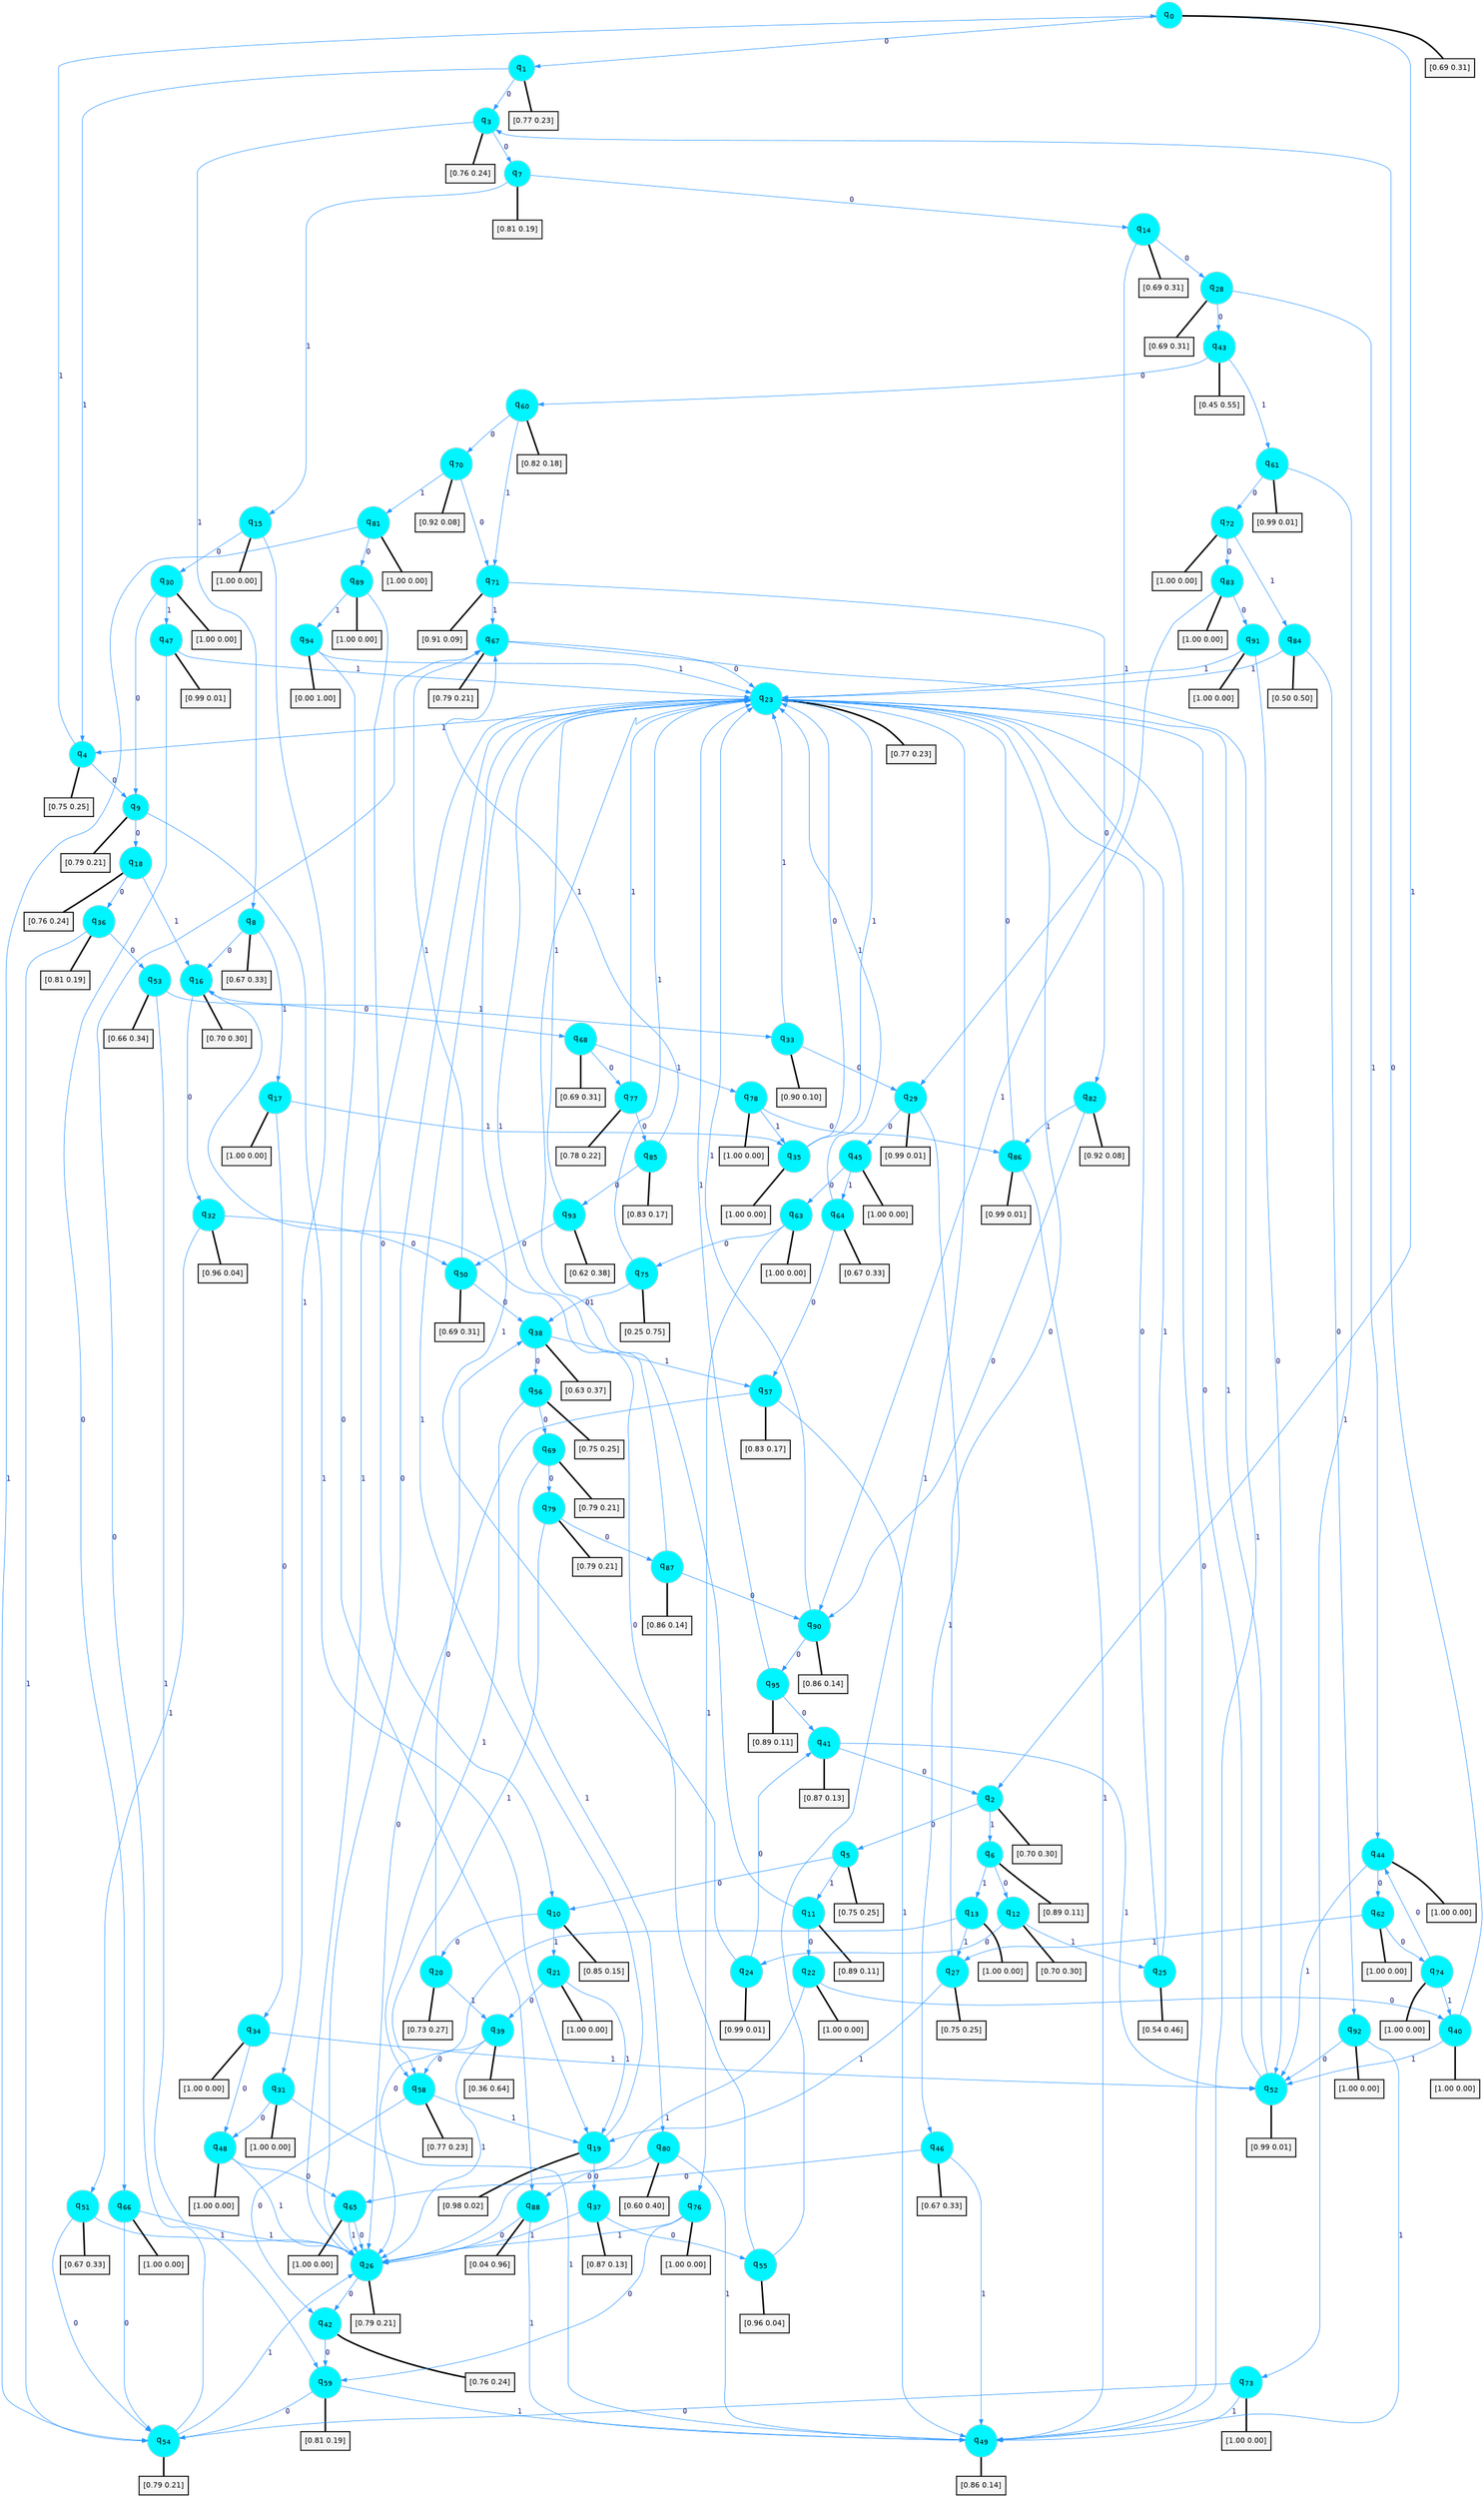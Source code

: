 digraph G {
graph [
bgcolor=transparent, dpi=300, rankdir=TD, size="40,25"];
node [
color=gray, fillcolor=turquoise1, fontcolor=black, fontname=Helvetica, fontsize=16, fontweight=bold, shape=circle, style=filled];
edge [
arrowsize=1, color=dodgerblue1, fontcolor=midnightblue, fontname=courier, fontweight=bold, penwidth=1, style=solid, weight=20];
0[label=<q<SUB>0</SUB>>];
1[label=<q<SUB>1</SUB>>];
2[label=<q<SUB>2</SUB>>];
3[label=<q<SUB>3</SUB>>];
4[label=<q<SUB>4</SUB>>];
5[label=<q<SUB>5</SUB>>];
6[label=<q<SUB>6</SUB>>];
7[label=<q<SUB>7</SUB>>];
8[label=<q<SUB>8</SUB>>];
9[label=<q<SUB>9</SUB>>];
10[label=<q<SUB>10</SUB>>];
11[label=<q<SUB>11</SUB>>];
12[label=<q<SUB>12</SUB>>];
13[label=<q<SUB>13</SUB>>];
14[label=<q<SUB>14</SUB>>];
15[label=<q<SUB>15</SUB>>];
16[label=<q<SUB>16</SUB>>];
17[label=<q<SUB>17</SUB>>];
18[label=<q<SUB>18</SUB>>];
19[label=<q<SUB>19</SUB>>];
20[label=<q<SUB>20</SUB>>];
21[label=<q<SUB>21</SUB>>];
22[label=<q<SUB>22</SUB>>];
23[label=<q<SUB>23</SUB>>];
24[label=<q<SUB>24</SUB>>];
25[label=<q<SUB>25</SUB>>];
26[label=<q<SUB>26</SUB>>];
27[label=<q<SUB>27</SUB>>];
28[label=<q<SUB>28</SUB>>];
29[label=<q<SUB>29</SUB>>];
30[label=<q<SUB>30</SUB>>];
31[label=<q<SUB>31</SUB>>];
32[label=<q<SUB>32</SUB>>];
33[label=<q<SUB>33</SUB>>];
34[label=<q<SUB>34</SUB>>];
35[label=<q<SUB>35</SUB>>];
36[label=<q<SUB>36</SUB>>];
37[label=<q<SUB>37</SUB>>];
38[label=<q<SUB>38</SUB>>];
39[label=<q<SUB>39</SUB>>];
40[label=<q<SUB>40</SUB>>];
41[label=<q<SUB>41</SUB>>];
42[label=<q<SUB>42</SUB>>];
43[label=<q<SUB>43</SUB>>];
44[label=<q<SUB>44</SUB>>];
45[label=<q<SUB>45</SUB>>];
46[label=<q<SUB>46</SUB>>];
47[label=<q<SUB>47</SUB>>];
48[label=<q<SUB>48</SUB>>];
49[label=<q<SUB>49</SUB>>];
50[label=<q<SUB>50</SUB>>];
51[label=<q<SUB>51</SUB>>];
52[label=<q<SUB>52</SUB>>];
53[label=<q<SUB>53</SUB>>];
54[label=<q<SUB>54</SUB>>];
55[label=<q<SUB>55</SUB>>];
56[label=<q<SUB>56</SUB>>];
57[label=<q<SUB>57</SUB>>];
58[label=<q<SUB>58</SUB>>];
59[label=<q<SUB>59</SUB>>];
60[label=<q<SUB>60</SUB>>];
61[label=<q<SUB>61</SUB>>];
62[label=<q<SUB>62</SUB>>];
63[label=<q<SUB>63</SUB>>];
64[label=<q<SUB>64</SUB>>];
65[label=<q<SUB>65</SUB>>];
66[label=<q<SUB>66</SUB>>];
67[label=<q<SUB>67</SUB>>];
68[label=<q<SUB>68</SUB>>];
69[label=<q<SUB>69</SUB>>];
70[label=<q<SUB>70</SUB>>];
71[label=<q<SUB>71</SUB>>];
72[label=<q<SUB>72</SUB>>];
73[label=<q<SUB>73</SUB>>];
74[label=<q<SUB>74</SUB>>];
75[label=<q<SUB>75</SUB>>];
76[label=<q<SUB>76</SUB>>];
77[label=<q<SUB>77</SUB>>];
78[label=<q<SUB>78</SUB>>];
79[label=<q<SUB>79</SUB>>];
80[label=<q<SUB>80</SUB>>];
81[label=<q<SUB>81</SUB>>];
82[label=<q<SUB>82</SUB>>];
83[label=<q<SUB>83</SUB>>];
84[label=<q<SUB>84</SUB>>];
85[label=<q<SUB>85</SUB>>];
86[label=<q<SUB>86</SUB>>];
87[label=<q<SUB>87</SUB>>];
88[label=<q<SUB>88</SUB>>];
89[label=<q<SUB>89</SUB>>];
90[label=<q<SUB>90</SUB>>];
91[label=<q<SUB>91</SUB>>];
92[label=<q<SUB>92</SUB>>];
93[label=<q<SUB>93</SUB>>];
94[label=<q<SUB>94</SUB>>];
95[label=<q<SUB>95</SUB>>];
96[label="[0.69 0.31]", shape=box,fontcolor=black, fontname=Helvetica, fontsize=14, penwidth=2, fillcolor=whitesmoke,color=black];
97[label="[0.77 0.23]", shape=box,fontcolor=black, fontname=Helvetica, fontsize=14, penwidth=2, fillcolor=whitesmoke,color=black];
98[label="[0.70 0.30]", shape=box,fontcolor=black, fontname=Helvetica, fontsize=14, penwidth=2, fillcolor=whitesmoke,color=black];
99[label="[0.76 0.24]", shape=box,fontcolor=black, fontname=Helvetica, fontsize=14, penwidth=2, fillcolor=whitesmoke,color=black];
100[label="[0.75 0.25]", shape=box,fontcolor=black, fontname=Helvetica, fontsize=14, penwidth=2, fillcolor=whitesmoke,color=black];
101[label="[0.75 0.25]", shape=box,fontcolor=black, fontname=Helvetica, fontsize=14, penwidth=2, fillcolor=whitesmoke,color=black];
102[label="[0.89 0.11]", shape=box,fontcolor=black, fontname=Helvetica, fontsize=14, penwidth=2, fillcolor=whitesmoke,color=black];
103[label="[0.81 0.19]", shape=box,fontcolor=black, fontname=Helvetica, fontsize=14, penwidth=2, fillcolor=whitesmoke,color=black];
104[label="[0.67 0.33]", shape=box,fontcolor=black, fontname=Helvetica, fontsize=14, penwidth=2, fillcolor=whitesmoke,color=black];
105[label="[0.79 0.21]", shape=box,fontcolor=black, fontname=Helvetica, fontsize=14, penwidth=2, fillcolor=whitesmoke,color=black];
106[label="[0.85 0.15]", shape=box,fontcolor=black, fontname=Helvetica, fontsize=14, penwidth=2, fillcolor=whitesmoke,color=black];
107[label="[0.89 0.11]", shape=box,fontcolor=black, fontname=Helvetica, fontsize=14, penwidth=2, fillcolor=whitesmoke,color=black];
108[label="[0.70 0.30]", shape=box,fontcolor=black, fontname=Helvetica, fontsize=14, penwidth=2, fillcolor=whitesmoke,color=black];
109[label="[1.00 0.00]", shape=box,fontcolor=black, fontname=Helvetica, fontsize=14, penwidth=2, fillcolor=whitesmoke,color=black];
110[label="[0.69 0.31]", shape=box,fontcolor=black, fontname=Helvetica, fontsize=14, penwidth=2, fillcolor=whitesmoke,color=black];
111[label="[1.00 0.00]", shape=box,fontcolor=black, fontname=Helvetica, fontsize=14, penwidth=2, fillcolor=whitesmoke,color=black];
112[label="[0.70 0.30]", shape=box,fontcolor=black, fontname=Helvetica, fontsize=14, penwidth=2, fillcolor=whitesmoke,color=black];
113[label="[1.00 0.00]", shape=box,fontcolor=black, fontname=Helvetica, fontsize=14, penwidth=2, fillcolor=whitesmoke,color=black];
114[label="[0.76 0.24]", shape=box,fontcolor=black, fontname=Helvetica, fontsize=14, penwidth=2, fillcolor=whitesmoke,color=black];
115[label="[0.98 0.02]", shape=box,fontcolor=black, fontname=Helvetica, fontsize=14, penwidth=2, fillcolor=whitesmoke,color=black];
116[label="[0.73 0.27]", shape=box,fontcolor=black, fontname=Helvetica, fontsize=14, penwidth=2, fillcolor=whitesmoke,color=black];
117[label="[1.00 0.00]", shape=box,fontcolor=black, fontname=Helvetica, fontsize=14, penwidth=2, fillcolor=whitesmoke,color=black];
118[label="[1.00 0.00]", shape=box,fontcolor=black, fontname=Helvetica, fontsize=14, penwidth=2, fillcolor=whitesmoke,color=black];
119[label="[0.77 0.23]", shape=box,fontcolor=black, fontname=Helvetica, fontsize=14, penwidth=2, fillcolor=whitesmoke,color=black];
120[label="[0.99 0.01]", shape=box,fontcolor=black, fontname=Helvetica, fontsize=14, penwidth=2, fillcolor=whitesmoke,color=black];
121[label="[0.54 0.46]", shape=box,fontcolor=black, fontname=Helvetica, fontsize=14, penwidth=2, fillcolor=whitesmoke,color=black];
122[label="[0.79 0.21]", shape=box,fontcolor=black, fontname=Helvetica, fontsize=14, penwidth=2, fillcolor=whitesmoke,color=black];
123[label="[0.75 0.25]", shape=box,fontcolor=black, fontname=Helvetica, fontsize=14, penwidth=2, fillcolor=whitesmoke,color=black];
124[label="[0.69 0.31]", shape=box,fontcolor=black, fontname=Helvetica, fontsize=14, penwidth=2, fillcolor=whitesmoke,color=black];
125[label="[0.99 0.01]", shape=box,fontcolor=black, fontname=Helvetica, fontsize=14, penwidth=2, fillcolor=whitesmoke,color=black];
126[label="[1.00 0.00]", shape=box,fontcolor=black, fontname=Helvetica, fontsize=14, penwidth=2, fillcolor=whitesmoke,color=black];
127[label="[1.00 0.00]", shape=box,fontcolor=black, fontname=Helvetica, fontsize=14, penwidth=2, fillcolor=whitesmoke,color=black];
128[label="[0.96 0.04]", shape=box,fontcolor=black, fontname=Helvetica, fontsize=14, penwidth=2, fillcolor=whitesmoke,color=black];
129[label="[0.90 0.10]", shape=box,fontcolor=black, fontname=Helvetica, fontsize=14, penwidth=2, fillcolor=whitesmoke,color=black];
130[label="[1.00 0.00]", shape=box,fontcolor=black, fontname=Helvetica, fontsize=14, penwidth=2, fillcolor=whitesmoke,color=black];
131[label="[1.00 0.00]", shape=box,fontcolor=black, fontname=Helvetica, fontsize=14, penwidth=2, fillcolor=whitesmoke,color=black];
132[label="[0.81 0.19]", shape=box,fontcolor=black, fontname=Helvetica, fontsize=14, penwidth=2, fillcolor=whitesmoke,color=black];
133[label="[0.87 0.13]", shape=box,fontcolor=black, fontname=Helvetica, fontsize=14, penwidth=2, fillcolor=whitesmoke,color=black];
134[label="[0.63 0.37]", shape=box,fontcolor=black, fontname=Helvetica, fontsize=14, penwidth=2, fillcolor=whitesmoke,color=black];
135[label="[0.36 0.64]", shape=box,fontcolor=black, fontname=Helvetica, fontsize=14, penwidth=2, fillcolor=whitesmoke,color=black];
136[label="[1.00 0.00]", shape=box,fontcolor=black, fontname=Helvetica, fontsize=14, penwidth=2, fillcolor=whitesmoke,color=black];
137[label="[0.87 0.13]", shape=box,fontcolor=black, fontname=Helvetica, fontsize=14, penwidth=2, fillcolor=whitesmoke,color=black];
138[label="[0.76 0.24]", shape=box,fontcolor=black, fontname=Helvetica, fontsize=14, penwidth=2, fillcolor=whitesmoke,color=black];
139[label="[0.45 0.55]", shape=box,fontcolor=black, fontname=Helvetica, fontsize=14, penwidth=2, fillcolor=whitesmoke,color=black];
140[label="[1.00 0.00]", shape=box,fontcolor=black, fontname=Helvetica, fontsize=14, penwidth=2, fillcolor=whitesmoke,color=black];
141[label="[1.00 0.00]", shape=box,fontcolor=black, fontname=Helvetica, fontsize=14, penwidth=2, fillcolor=whitesmoke,color=black];
142[label="[0.67 0.33]", shape=box,fontcolor=black, fontname=Helvetica, fontsize=14, penwidth=2, fillcolor=whitesmoke,color=black];
143[label="[0.99 0.01]", shape=box,fontcolor=black, fontname=Helvetica, fontsize=14, penwidth=2, fillcolor=whitesmoke,color=black];
144[label="[1.00 0.00]", shape=box,fontcolor=black, fontname=Helvetica, fontsize=14, penwidth=2, fillcolor=whitesmoke,color=black];
145[label="[0.86 0.14]", shape=box,fontcolor=black, fontname=Helvetica, fontsize=14, penwidth=2, fillcolor=whitesmoke,color=black];
146[label="[0.69 0.31]", shape=box,fontcolor=black, fontname=Helvetica, fontsize=14, penwidth=2, fillcolor=whitesmoke,color=black];
147[label="[0.67 0.33]", shape=box,fontcolor=black, fontname=Helvetica, fontsize=14, penwidth=2, fillcolor=whitesmoke,color=black];
148[label="[0.99 0.01]", shape=box,fontcolor=black, fontname=Helvetica, fontsize=14, penwidth=2, fillcolor=whitesmoke,color=black];
149[label="[0.66 0.34]", shape=box,fontcolor=black, fontname=Helvetica, fontsize=14, penwidth=2, fillcolor=whitesmoke,color=black];
150[label="[0.79 0.21]", shape=box,fontcolor=black, fontname=Helvetica, fontsize=14, penwidth=2, fillcolor=whitesmoke,color=black];
151[label="[0.96 0.04]", shape=box,fontcolor=black, fontname=Helvetica, fontsize=14, penwidth=2, fillcolor=whitesmoke,color=black];
152[label="[0.75 0.25]", shape=box,fontcolor=black, fontname=Helvetica, fontsize=14, penwidth=2, fillcolor=whitesmoke,color=black];
153[label="[0.83 0.17]", shape=box,fontcolor=black, fontname=Helvetica, fontsize=14, penwidth=2, fillcolor=whitesmoke,color=black];
154[label="[0.77 0.23]", shape=box,fontcolor=black, fontname=Helvetica, fontsize=14, penwidth=2, fillcolor=whitesmoke,color=black];
155[label="[0.81 0.19]", shape=box,fontcolor=black, fontname=Helvetica, fontsize=14, penwidth=2, fillcolor=whitesmoke,color=black];
156[label="[0.82 0.18]", shape=box,fontcolor=black, fontname=Helvetica, fontsize=14, penwidth=2, fillcolor=whitesmoke,color=black];
157[label="[0.99 0.01]", shape=box,fontcolor=black, fontname=Helvetica, fontsize=14, penwidth=2, fillcolor=whitesmoke,color=black];
158[label="[1.00 0.00]", shape=box,fontcolor=black, fontname=Helvetica, fontsize=14, penwidth=2, fillcolor=whitesmoke,color=black];
159[label="[1.00 0.00]", shape=box,fontcolor=black, fontname=Helvetica, fontsize=14, penwidth=2, fillcolor=whitesmoke,color=black];
160[label="[0.67 0.33]", shape=box,fontcolor=black, fontname=Helvetica, fontsize=14, penwidth=2, fillcolor=whitesmoke,color=black];
161[label="[1.00 0.00]", shape=box,fontcolor=black, fontname=Helvetica, fontsize=14, penwidth=2, fillcolor=whitesmoke,color=black];
162[label="[1.00 0.00]", shape=box,fontcolor=black, fontname=Helvetica, fontsize=14, penwidth=2, fillcolor=whitesmoke,color=black];
163[label="[0.79 0.21]", shape=box,fontcolor=black, fontname=Helvetica, fontsize=14, penwidth=2, fillcolor=whitesmoke,color=black];
164[label="[0.69 0.31]", shape=box,fontcolor=black, fontname=Helvetica, fontsize=14, penwidth=2, fillcolor=whitesmoke,color=black];
165[label="[0.79 0.21]", shape=box,fontcolor=black, fontname=Helvetica, fontsize=14, penwidth=2, fillcolor=whitesmoke,color=black];
166[label="[0.92 0.08]", shape=box,fontcolor=black, fontname=Helvetica, fontsize=14, penwidth=2, fillcolor=whitesmoke,color=black];
167[label="[0.91 0.09]", shape=box,fontcolor=black, fontname=Helvetica, fontsize=14, penwidth=2, fillcolor=whitesmoke,color=black];
168[label="[1.00 0.00]", shape=box,fontcolor=black, fontname=Helvetica, fontsize=14, penwidth=2, fillcolor=whitesmoke,color=black];
169[label="[1.00 0.00]", shape=box,fontcolor=black, fontname=Helvetica, fontsize=14, penwidth=2, fillcolor=whitesmoke,color=black];
170[label="[1.00 0.00]", shape=box,fontcolor=black, fontname=Helvetica, fontsize=14, penwidth=2, fillcolor=whitesmoke,color=black];
171[label="[0.25 0.75]", shape=box,fontcolor=black, fontname=Helvetica, fontsize=14, penwidth=2, fillcolor=whitesmoke,color=black];
172[label="[1.00 0.00]", shape=box,fontcolor=black, fontname=Helvetica, fontsize=14, penwidth=2, fillcolor=whitesmoke,color=black];
173[label="[0.78 0.22]", shape=box,fontcolor=black, fontname=Helvetica, fontsize=14, penwidth=2, fillcolor=whitesmoke,color=black];
174[label="[1.00 0.00]", shape=box,fontcolor=black, fontname=Helvetica, fontsize=14, penwidth=2, fillcolor=whitesmoke,color=black];
175[label="[0.79 0.21]", shape=box,fontcolor=black, fontname=Helvetica, fontsize=14, penwidth=2, fillcolor=whitesmoke,color=black];
176[label="[0.60 0.40]", shape=box,fontcolor=black, fontname=Helvetica, fontsize=14, penwidth=2, fillcolor=whitesmoke,color=black];
177[label="[1.00 0.00]", shape=box,fontcolor=black, fontname=Helvetica, fontsize=14, penwidth=2, fillcolor=whitesmoke,color=black];
178[label="[0.92 0.08]", shape=box,fontcolor=black, fontname=Helvetica, fontsize=14, penwidth=2, fillcolor=whitesmoke,color=black];
179[label="[1.00 0.00]", shape=box,fontcolor=black, fontname=Helvetica, fontsize=14, penwidth=2, fillcolor=whitesmoke,color=black];
180[label="[0.50 0.50]", shape=box,fontcolor=black, fontname=Helvetica, fontsize=14, penwidth=2, fillcolor=whitesmoke,color=black];
181[label="[0.83 0.17]", shape=box,fontcolor=black, fontname=Helvetica, fontsize=14, penwidth=2, fillcolor=whitesmoke,color=black];
182[label="[0.99 0.01]", shape=box,fontcolor=black, fontname=Helvetica, fontsize=14, penwidth=2, fillcolor=whitesmoke,color=black];
183[label="[0.86 0.14]", shape=box,fontcolor=black, fontname=Helvetica, fontsize=14, penwidth=2, fillcolor=whitesmoke,color=black];
184[label="[0.04 0.96]", shape=box,fontcolor=black, fontname=Helvetica, fontsize=14, penwidth=2, fillcolor=whitesmoke,color=black];
185[label="[1.00 0.00]", shape=box,fontcolor=black, fontname=Helvetica, fontsize=14, penwidth=2, fillcolor=whitesmoke,color=black];
186[label="[0.86 0.14]", shape=box,fontcolor=black, fontname=Helvetica, fontsize=14, penwidth=2, fillcolor=whitesmoke,color=black];
187[label="[1.00 0.00]", shape=box,fontcolor=black, fontname=Helvetica, fontsize=14, penwidth=2, fillcolor=whitesmoke,color=black];
188[label="[1.00 0.00]", shape=box,fontcolor=black, fontname=Helvetica, fontsize=14, penwidth=2, fillcolor=whitesmoke,color=black];
189[label="[0.62 0.38]", shape=box,fontcolor=black, fontname=Helvetica, fontsize=14, penwidth=2, fillcolor=whitesmoke,color=black];
190[label="[0.00 1.00]", shape=box,fontcolor=black, fontname=Helvetica, fontsize=14, penwidth=2, fillcolor=whitesmoke,color=black];
191[label="[0.89 0.11]", shape=box,fontcolor=black, fontname=Helvetica, fontsize=14, penwidth=2, fillcolor=whitesmoke,color=black];
0->1 [label=0];
0->2 [label=1];
0->96 [arrowhead=none, penwidth=3,color=black];
1->3 [label=0];
1->4 [label=1];
1->97 [arrowhead=none, penwidth=3,color=black];
2->5 [label=0];
2->6 [label=1];
2->98 [arrowhead=none, penwidth=3,color=black];
3->7 [label=0];
3->8 [label=1];
3->99 [arrowhead=none, penwidth=3,color=black];
4->9 [label=0];
4->0 [label=1];
4->100 [arrowhead=none, penwidth=3,color=black];
5->10 [label=0];
5->11 [label=1];
5->101 [arrowhead=none, penwidth=3,color=black];
6->12 [label=0];
6->13 [label=1];
6->102 [arrowhead=none, penwidth=3,color=black];
7->14 [label=0];
7->15 [label=1];
7->103 [arrowhead=none, penwidth=3,color=black];
8->16 [label=0];
8->17 [label=1];
8->104 [arrowhead=none, penwidth=3,color=black];
9->18 [label=0];
9->19 [label=1];
9->105 [arrowhead=none, penwidth=3,color=black];
10->20 [label=0];
10->21 [label=1];
10->106 [arrowhead=none, penwidth=3,color=black];
11->22 [label=0];
11->23 [label=1];
11->107 [arrowhead=none, penwidth=3,color=black];
12->24 [label=0];
12->25 [label=1];
12->108 [arrowhead=none, penwidth=3,color=black];
13->26 [label=0];
13->27 [label=1];
13->109 [arrowhead=none, penwidth=3,color=black];
14->28 [label=0];
14->29 [label=1];
14->110 [arrowhead=none, penwidth=3,color=black];
15->30 [label=0];
15->31 [label=1];
15->111 [arrowhead=none, penwidth=3,color=black];
16->32 [label=0];
16->33 [label=1];
16->112 [arrowhead=none, penwidth=3,color=black];
17->34 [label=0];
17->35 [label=1];
17->113 [arrowhead=none, penwidth=3,color=black];
18->36 [label=0];
18->16 [label=1];
18->114 [arrowhead=none, penwidth=3,color=black];
19->37 [label=0];
19->23 [label=1];
19->115 [arrowhead=none, penwidth=3,color=black];
20->38 [label=0];
20->39 [label=1];
20->116 [arrowhead=none, penwidth=3,color=black];
21->39 [label=0];
21->19 [label=1];
21->117 [arrowhead=none, penwidth=3,color=black];
22->40 [label=0];
22->26 [label=1];
22->118 [arrowhead=none, penwidth=3,color=black];
23->26 [label=0];
23->4 [label=1];
23->119 [arrowhead=none, penwidth=3,color=black];
24->41 [label=0];
24->23 [label=1];
24->120 [arrowhead=none, penwidth=3,color=black];
25->23 [label=0];
25->23 [label=1];
25->121 [arrowhead=none, penwidth=3,color=black];
26->42 [label=0];
26->23 [label=1];
26->122 [arrowhead=none, penwidth=3,color=black];
27->23 [label=0];
27->19 [label=1];
27->123 [arrowhead=none, penwidth=3,color=black];
28->43 [label=0];
28->44 [label=1];
28->124 [arrowhead=none, penwidth=3,color=black];
29->45 [label=0];
29->46 [label=1];
29->125 [arrowhead=none, penwidth=3,color=black];
30->9 [label=0];
30->47 [label=1];
30->126 [arrowhead=none, penwidth=3,color=black];
31->48 [label=0];
31->49 [label=1];
31->127 [arrowhead=none, penwidth=3,color=black];
32->50 [label=0];
32->51 [label=1];
32->128 [arrowhead=none, penwidth=3,color=black];
33->29 [label=0];
33->23 [label=1];
33->129 [arrowhead=none, penwidth=3,color=black];
34->48 [label=0];
34->52 [label=1];
34->130 [arrowhead=none, penwidth=3,color=black];
35->23 [label=0];
35->23 [label=1];
35->131 [arrowhead=none, penwidth=3,color=black];
36->53 [label=0];
36->54 [label=1];
36->132 [arrowhead=none, penwidth=3,color=black];
37->55 [label=0];
37->26 [label=1];
37->133 [arrowhead=none, penwidth=3,color=black];
38->56 [label=0];
38->57 [label=1];
38->134 [arrowhead=none, penwidth=3,color=black];
39->58 [label=0];
39->26 [label=1];
39->135 [arrowhead=none, penwidth=3,color=black];
40->3 [label=0];
40->52 [label=1];
40->136 [arrowhead=none, penwidth=3,color=black];
41->2 [label=0];
41->52 [label=1];
41->137 [arrowhead=none, penwidth=3,color=black];
42->59 [label=0];
42->138 [arrowhead=none, penwidth=3,color=black];
43->60 [label=0];
43->61 [label=1];
43->139 [arrowhead=none, penwidth=3,color=black];
44->62 [label=0];
44->52 [label=1];
44->140 [arrowhead=none, penwidth=3,color=black];
45->63 [label=0];
45->64 [label=1];
45->141 [arrowhead=none, penwidth=3,color=black];
46->65 [label=0];
46->49 [label=1];
46->142 [arrowhead=none, penwidth=3,color=black];
47->66 [label=0];
47->23 [label=1];
47->143 [arrowhead=none, penwidth=3,color=black];
48->65 [label=0];
48->26 [label=1];
48->144 [arrowhead=none, penwidth=3,color=black];
49->23 [label=0];
49->145 [arrowhead=none, penwidth=3,color=black];
50->38 [label=0];
50->67 [label=1];
50->146 [arrowhead=none, penwidth=3,color=black];
51->54 [label=0];
51->26 [label=1];
51->147 [arrowhead=none, penwidth=3,color=black];
52->23 [label=0];
52->23 [label=1];
52->148 [arrowhead=none, penwidth=3,color=black];
53->68 [label=0];
53->59 [label=1];
53->149 [arrowhead=none, penwidth=3,color=black];
54->67 [label=0];
54->26 [label=1];
54->150 [arrowhead=none, penwidth=3,color=black];
55->16 [label=0];
55->23 [label=1];
55->151 [arrowhead=none, penwidth=3,color=black];
56->69 [label=0];
56->58 [label=1];
56->152 [arrowhead=none, penwidth=3,color=black];
57->26 [label=0];
57->49 [label=1];
57->153 [arrowhead=none, penwidth=3,color=black];
58->42 [label=0];
58->19 [label=1];
58->154 [arrowhead=none, penwidth=3,color=black];
59->54 [label=0];
59->49 [label=1];
59->155 [arrowhead=none, penwidth=3,color=black];
60->70 [label=0];
60->71 [label=1];
60->156 [arrowhead=none, penwidth=3,color=black];
61->72 [label=0];
61->73 [label=1];
61->157 [arrowhead=none, penwidth=3,color=black];
62->74 [label=0];
62->27 [label=1];
62->158 [arrowhead=none, penwidth=3,color=black];
63->75 [label=0];
63->76 [label=1];
63->159 [arrowhead=none, penwidth=3,color=black];
64->57 [label=0];
64->23 [label=1];
64->160 [arrowhead=none, penwidth=3,color=black];
65->26 [label=0];
65->26 [label=1];
65->161 [arrowhead=none, penwidth=3,color=black];
66->54 [label=0];
66->26 [label=1];
66->162 [arrowhead=none, penwidth=3,color=black];
67->23 [label=0];
67->49 [label=1];
67->163 [arrowhead=none, penwidth=3,color=black];
68->77 [label=0];
68->78 [label=1];
68->164 [arrowhead=none, penwidth=3,color=black];
69->79 [label=0];
69->80 [label=1];
69->165 [arrowhead=none, penwidth=3,color=black];
70->71 [label=0];
70->81 [label=1];
70->166 [arrowhead=none, penwidth=3,color=black];
71->82 [label=0];
71->67 [label=1];
71->167 [arrowhead=none, penwidth=3,color=black];
72->83 [label=0];
72->84 [label=1];
72->168 [arrowhead=none, penwidth=3,color=black];
73->54 [label=0];
73->49 [label=1];
73->169 [arrowhead=none, penwidth=3,color=black];
74->44 [label=0];
74->40 [label=1];
74->170 [arrowhead=none, penwidth=3,color=black];
75->38 [label=0];
75->23 [label=1];
75->171 [arrowhead=none, penwidth=3,color=black];
76->59 [label=0];
76->26 [label=1];
76->172 [arrowhead=none, penwidth=3,color=black];
77->85 [label=0];
77->23 [label=1];
77->173 [arrowhead=none, penwidth=3,color=black];
78->86 [label=0];
78->35 [label=1];
78->174 [arrowhead=none, penwidth=3,color=black];
79->87 [label=0];
79->58 [label=1];
79->175 [arrowhead=none, penwidth=3,color=black];
80->88 [label=0];
80->49 [label=1];
80->176 [arrowhead=none, penwidth=3,color=black];
81->89 [label=0];
81->54 [label=1];
81->177 [arrowhead=none, penwidth=3,color=black];
82->90 [label=0];
82->86 [label=1];
82->178 [arrowhead=none, penwidth=3,color=black];
83->91 [label=0];
83->90 [label=1];
83->179 [arrowhead=none, penwidth=3,color=black];
84->92 [label=0];
84->23 [label=1];
84->180 [arrowhead=none, penwidth=3,color=black];
85->93 [label=0];
85->67 [label=1];
85->181 [arrowhead=none, penwidth=3,color=black];
86->23 [label=0];
86->49 [label=1];
86->182 [arrowhead=none, penwidth=3,color=black];
87->90 [label=0];
87->23 [label=1];
87->183 [arrowhead=none, penwidth=3,color=black];
88->26 [label=0];
88->49 [label=1];
88->184 [arrowhead=none, penwidth=3,color=black];
89->10 [label=0];
89->94 [label=1];
89->185 [arrowhead=none, penwidth=3,color=black];
90->95 [label=0];
90->23 [label=1];
90->186 [arrowhead=none, penwidth=3,color=black];
91->52 [label=0];
91->23 [label=1];
91->187 [arrowhead=none, penwidth=3,color=black];
92->52 [label=0];
92->49 [label=1];
92->188 [arrowhead=none, penwidth=3,color=black];
93->50 [label=0];
93->23 [label=1];
93->189 [arrowhead=none, penwidth=3,color=black];
94->88 [label=0];
94->23 [label=1];
94->190 [arrowhead=none, penwidth=3,color=black];
95->41 [label=0];
95->23 [label=1];
95->191 [arrowhead=none, penwidth=3,color=black];
}
